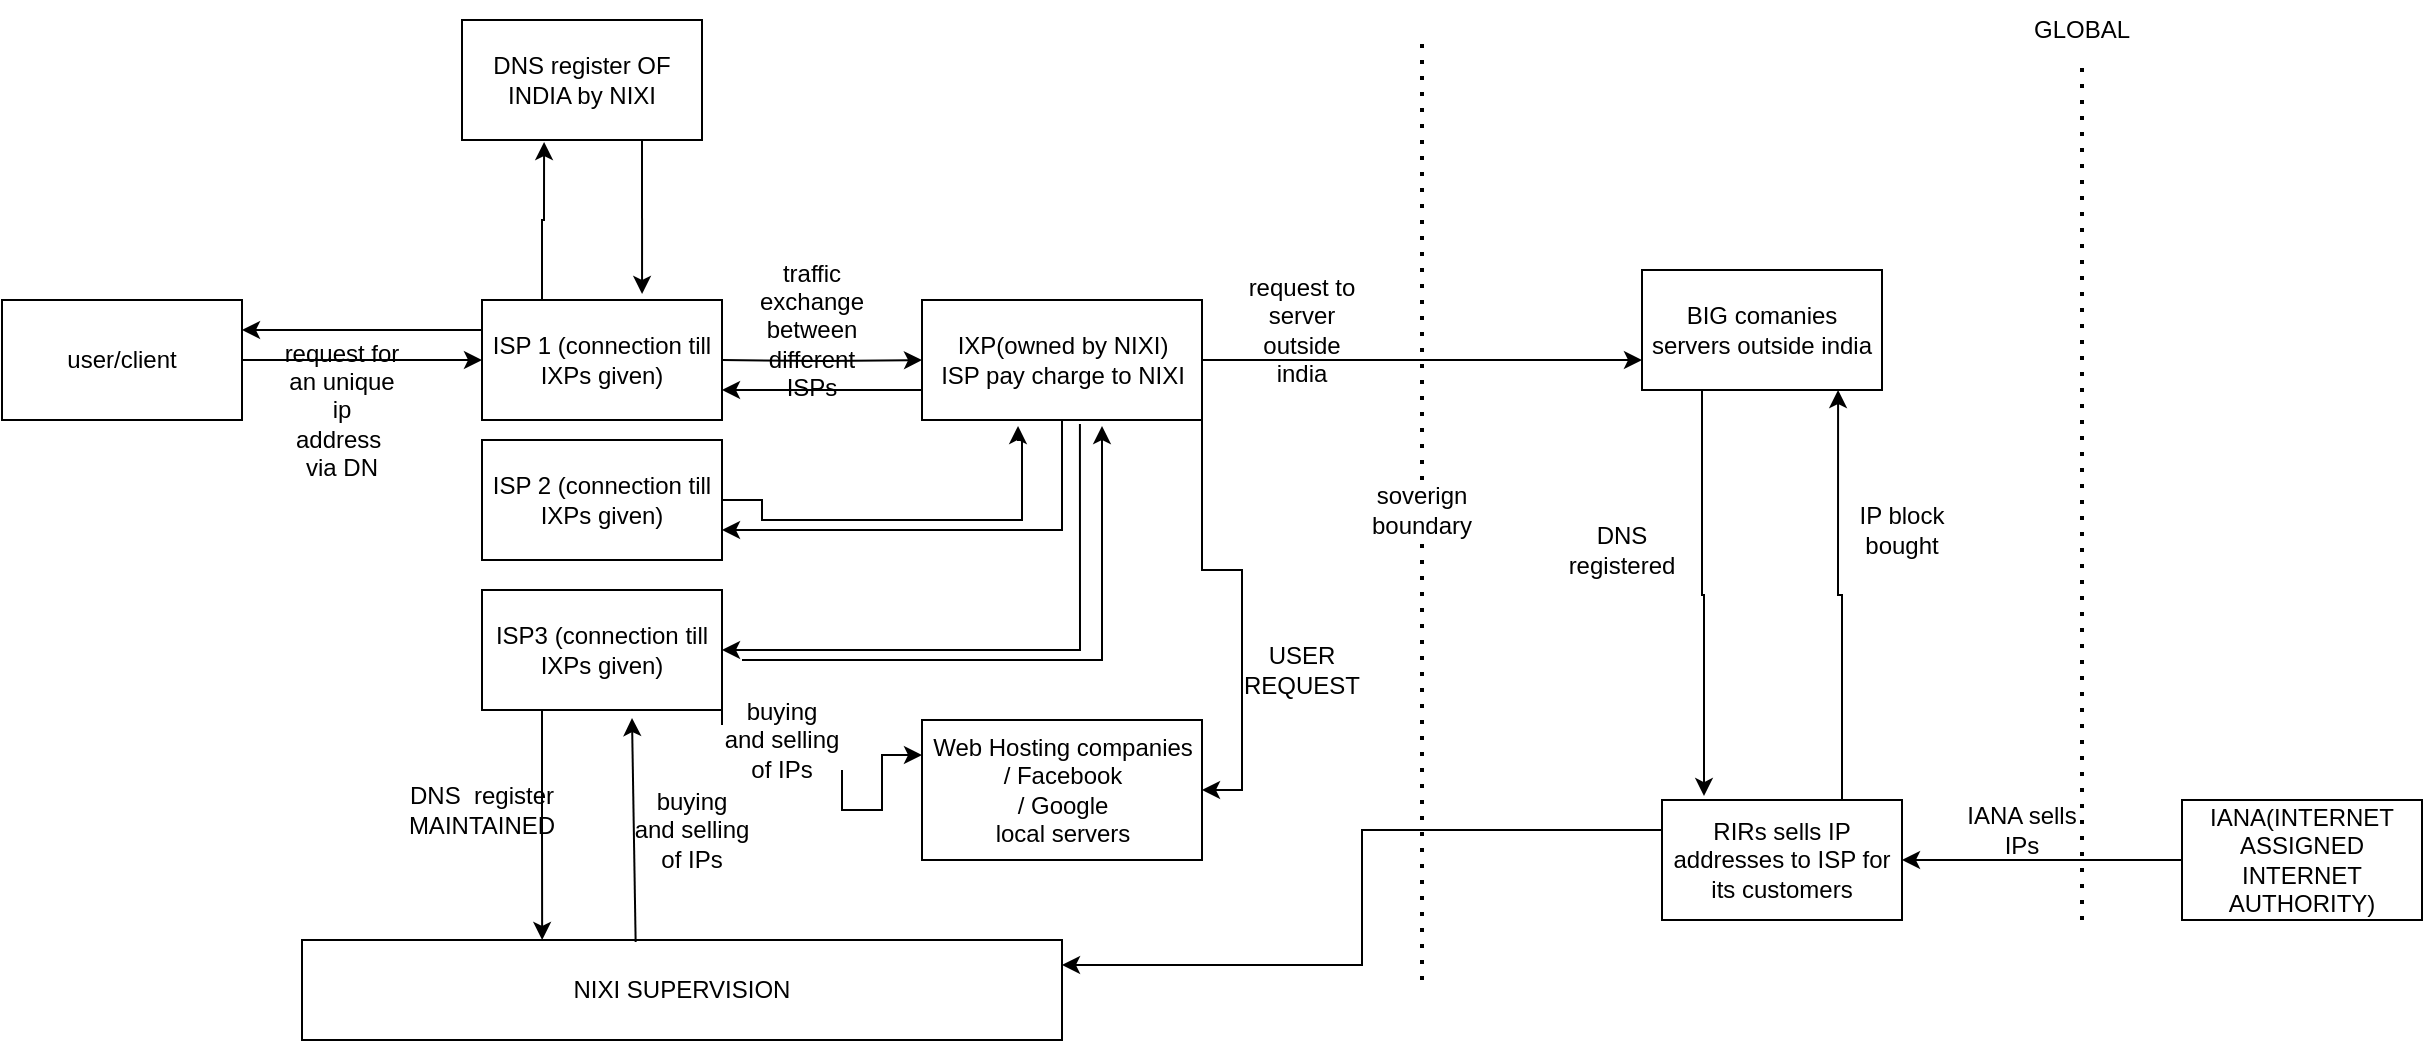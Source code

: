 <mxfile version="20.8.15" type="github"><diagram name="Page-1" id="tmMYGv_x5izK0lIlQylX"><mxGraphModel dx="1120" dy="486" grid="1" gridSize="10" guides="1" tooltips="1" connect="1" arrows="1" fold="1" page="1" pageScale="1" pageWidth="850" pageHeight="1100" math="0" shadow="0"><root><mxCell id="0"/><mxCell id="1" parent="0"/><mxCell id="sIdr6J5nF5l_6jg3ALN8-1" value="user/client" style="rounded=0;whiteSpace=wrap;html=1;" vertex="1" parent="1"><mxGeometry x="50" y="160" width="120" height="60" as="geometry"/></mxCell><mxCell id="sIdr6J5nF5l_6jg3ALN8-5" value="" style="endArrow=classic;html=1;rounded=0;exitX=1;exitY=0.5;exitDx=0;exitDy=0;" edge="1" parent="1" source="sIdr6J5nF5l_6jg3ALN8-1"><mxGeometry width="50" height="50" relative="1" as="geometry"><mxPoint x="210" y="190" as="sourcePoint"/><mxPoint x="290" y="190" as="targetPoint"/></mxGeometry></mxCell><mxCell id="sIdr6J5nF5l_6jg3ALN8-16" style="edgeStyle=orthogonalEdgeStyle;rounded=0;orthogonalLoop=1;jettySize=auto;html=1;entryX=0;entryY=0.5;entryDx=0;entryDy=0;" edge="1" parent="1" target="sIdr6J5nF5l_6jg3ALN8-13"><mxGeometry relative="1" as="geometry"><mxPoint x="410" y="190" as="sourcePoint"/></mxGeometry></mxCell><mxCell id="sIdr6J5nF5l_6jg3ALN8-40" style="edgeStyle=none;rounded=0;orthogonalLoop=1;jettySize=auto;html=1;exitX=0;exitY=0.25;exitDx=0;exitDy=0;entryX=1;entryY=0.25;entryDx=0;entryDy=0;" edge="1" parent="1" source="sIdr6J5nF5l_6jg3ALN8-6" target="sIdr6J5nF5l_6jg3ALN8-1"><mxGeometry relative="1" as="geometry"/></mxCell><mxCell id="sIdr6J5nF5l_6jg3ALN8-60" style="edgeStyle=orthogonalEdgeStyle;rounded=0;orthogonalLoop=1;jettySize=auto;html=1;exitX=0.25;exitY=0;exitDx=0;exitDy=0;entryX=0.342;entryY=1.017;entryDx=0;entryDy=0;entryPerimeter=0;" edge="1" parent="1" source="sIdr6J5nF5l_6jg3ALN8-6" target="sIdr6J5nF5l_6jg3ALN8-7"><mxGeometry relative="1" as="geometry"/></mxCell><mxCell id="sIdr6J5nF5l_6jg3ALN8-6" value="ISP 1 (connection till IXPs given)" style="rounded=0;whiteSpace=wrap;html=1;" vertex="1" parent="1"><mxGeometry x="290" y="160" width="120" height="60" as="geometry"/></mxCell><mxCell id="sIdr6J5nF5l_6jg3ALN8-61" style="edgeStyle=orthogonalEdgeStyle;rounded=0;orthogonalLoop=1;jettySize=auto;html=1;exitX=0.75;exitY=1;exitDx=0;exitDy=0;entryX=0.667;entryY=-0.05;entryDx=0;entryDy=0;entryPerimeter=0;" edge="1" parent="1" source="sIdr6J5nF5l_6jg3ALN8-7" target="sIdr6J5nF5l_6jg3ALN8-6"><mxGeometry relative="1" as="geometry"/></mxCell><mxCell id="sIdr6J5nF5l_6jg3ALN8-7" value="DNS register OF INDIA by NIXI" style="rounded=0;whiteSpace=wrap;html=1;" vertex="1" parent="1"><mxGeometry x="280" y="20" width="120" height="60" as="geometry"/></mxCell><mxCell id="sIdr6J5nF5l_6jg3ALN8-18" style="edgeStyle=orthogonalEdgeStyle;rounded=0;orthogonalLoop=1;jettySize=auto;html=1;exitX=0.5;exitY=1;exitDx=0;exitDy=0;entryX=1;entryY=0.75;entryDx=0;entryDy=0;" edge="1" parent="1" source="sIdr6J5nF5l_6jg3ALN8-13" target="sIdr6J5nF5l_6jg3ALN8-26"><mxGeometry relative="1" as="geometry"><mxPoint x="580" y="300" as="targetPoint"/></mxGeometry></mxCell><mxCell id="sIdr6J5nF5l_6jg3ALN8-32" style="edgeStyle=none;rounded=0;orthogonalLoop=1;jettySize=auto;html=1;entryX=0;entryY=0.75;entryDx=0;entryDy=0;" edge="1" parent="1" source="sIdr6J5nF5l_6jg3ALN8-13" target="sIdr6J5nF5l_6jg3ALN8-35"><mxGeometry relative="1" as="geometry"><mxPoint x="760" y="190" as="targetPoint"/></mxGeometry></mxCell><mxCell id="sIdr6J5nF5l_6jg3ALN8-67" style="edgeStyle=orthogonalEdgeStyle;rounded=0;orthogonalLoop=1;jettySize=auto;html=1;exitX=1;exitY=1;exitDx=0;exitDy=0;entryX=1;entryY=0.5;entryDx=0;entryDy=0;" edge="1" parent="1" source="sIdr6J5nF5l_6jg3ALN8-13" target="sIdr6J5nF5l_6jg3ALN8-19"><mxGeometry relative="1" as="geometry"/></mxCell><mxCell id="sIdr6J5nF5l_6jg3ALN8-13" value="IXP(owned by NIXI)&lt;br&gt;ISP pay charge to NIXI" style="html=1;" vertex="1" parent="1"><mxGeometry x="510" y="160" width="140" height="60" as="geometry"/></mxCell><mxCell id="sIdr6J5nF5l_6jg3ALN8-19" value="Web Hosting companies&lt;br&gt;/ Facebook&lt;br&gt;/ Google&lt;br&gt;local servers" style="html=1;" vertex="1" parent="1"><mxGeometry x="510" y="370" width="140" height="70" as="geometry"/></mxCell><mxCell id="sIdr6J5nF5l_6jg3ALN8-20" value="traffic exchange between different ISPs" style="text;html=1;strokeColor=none;fillColor=none;align=center;verticalAlign=middle;whiteSpace=wrap;rounded=0;" vertex="1" parent="1"><mxGeometry x="425" y="160" width="60" height="30" as="geometry"/></mxCell><mxCell id="sIdr6J5nF5l_6jg3ALN8-21" value="request for an unique ip address&amp;nbsp; via DN" style="text;html=1;strokeColor=none;fillColor=none;align=center;verticalAlign=middle;whiteSpace=wrap;rounded=0;" vertex="1" parent="1"><mxGeometry x="190" y="200" width="60" height="30" as="geometry"/></mxCell><mxCell id="sIdr6J5nF5l_6jg3ALN8-24" style="edgeStyle=orthogonalEdgeStyle;rounded=0;orthogonalLoop=1;jettySize=auto;html=1;exitX=0;exitY=0.75;exitDx=0;exitDy=0;entryX=1;entryY=0.75;entryDx=0;entryDy=0;" edge="1" parent="1" source="sIdr6J5nF5l_6jg3ALN8-13" target="sIdr6J5nF5l_6jg3ALN8-6"><mxGeometry relative="1" as="geometry"><mxPoint x="590" y="310" as="targetPoint"/><mxPoint x="590" y="230" as="sourcePoint"/></mxGeometry></mxCell><mxCell id="sIdr6J5nF5l_6jg3ALN8-69" style="edgeStyle=orthogonalEdgeStyle;rounded=0;orthogonalLoop=1;jettySize=auto;html=1;exitX=1;exitY=1;exitDx=0;exitDy=0;entryX=0;entryY=0.25;entryDx=0;entryDy=0;startArrow=none;" edge="1" parent="1" source="sIdr6J5nF5l_6jg3ALN8-70" target="sIdr6J5nF5l_6jg3ALN8-19"><mxGeometry relative="1" as="geometry"><mxPoint x="480" y="400" as="targetPoint"/></mxGeometry></mxCell><mxCell id="sIdr6J5nF5l_6jg3ALN8-73" style="edgeStyle=orthogonalEdgeStyle;rounded=0;orthogonalLoop=1;jettySize=auto;html=1;exitX=0.25;exitY=1;exitDx=0;exitDy=0;entryX=0.316;entryY=0;entryDx=0;entryDy=0;entryPerimeter=0;" edge="1" parent="1" source="sIdr6J5nF5l_6jg3ALN8-25" target="sIdr6J5nF5l_6jg3ALN8-62"><mxGeometry relative="1" as="geometry"/></mxCell><mxCell id="sIdr6J5nF5l_6jg3ALN8-25" value="ISP3 (connection till IXPs given)" style="rounded=0;whiteSpace=wrap;html=1;" vertex="1" parent="1"><mxGeometry x="290" y="305" width="120" height="60" as="geometry"/></mxCell><mxCell id="sIdr6J5nF5l_6jg3ALN8-26" value="ISP 2 (connection till IXPs given)" style="rounded=0;whiteSpace=wrap;html=1;" vertex="1" parent="1"><mxGeometry x="290" y="230" width="120" height="60" as="geometry"/></mxCell><mxCell id="sIdr6J5nF5l_6jg3ALN8-27" style="edgeStyle=orthogonalEdgeStyle;rounded=0;orthogonalLoop=1;jettySize=auto;html=1;exitX=0.564;exitY=1.033;exitDx=0;exitDy=0;entryX=1;entryY=0.5;entryDx=0;entryDy=0;exitPerimeter=0;" edge="1" parent="1" source="sIdr6J5nF5l_6jg3ALN8-13" target="sIdr6J5nF5l_6jg3ALN8-25"><mxGeometry relative="1" as="geometry"><mxPoint x="420" y="285" as="targetPoint"/><mxPoint x="590" y="230" as="sourcePoint"/><Array as="points"><mxPoint x="589" y="335"/></Array></mxGeometry></mxCell><mxCell id="sIdr6J5nF5l_6jg3ALN8-30" style="edgeStyle=orthogonalEdgeStyle;rounded=0;orthogonalLoop=1;jettySize=auto;html=1;exitX=1;exitY=0.5;exitDx=0;exitDy=0;entryX=0.343;entryY=1.05;entryDx=0;entryDy=0;entryPerimeter=0;" edge="1" parent="1" source="sIdr6J5nF5l_6jg3ALN8-26" target="sIdr6J5nF5l_6jg3ALN8-13"><mxGeometry relative="1" as="geometry"><mxPoint x="430" y="210" as="sourcePoint"/><mxPoint x="560" y="230" as="targetPoint"/><Array as="points"><mxPoint x="430" y="260"/><mxPoint x="430" y="270"/><mxPoint x="560" y="270"/><mxPoint x="560" y="230"/><mxPoint x="558" y="230"/></Array></mxGeometry></mxCell><mxCell id="sIdr6J5nF5l_6jg3ALN8-31" style="edgeStyle=orthogonalEdgeStyle;rounded=0;orthogonalLoop=1;jettySize=auto;html=1;entryX=0.636;entryY=1.05;entryDx=0;entryDy=0;entryPerimeter=0;" edge="1" parent="1" target="sIdr6J5nF5l_6jg3ALN8-13"><mxGeometry relative="1" as="geometry"><mxPoint x="420" y="340" as="sourcePoint"/><mxPoint x="600" y="230" as="targetPoint"/><Array as="points"><mxPoint x="600" y="340"/></Array></mxGeometry></mxCell><mxCell id="sIdr6J5nF5l_6jg3ALN8-34" value="request to server outside india" style="text;html=1;strokeColor=none;fillColor=none;align=center;verticalAlign=middle;whiteSpace=wrap;rounded=0;" vertex="1" parent="1"><mxGeometry x="670" y="160" width="60" height="30" as="geometry"/></mxCell><mxCell id="sIdr6J5nF5l_6jg3ALN8-46" style="edgeStyle=orthogonalEdgeStyle;rounded=0;orthogonalLoop=1;jettySize=auto;html=1;exitX=0.25;exitY=1;exitDx=0;exitDy=0;entryX=0.175;entryY=-0.033;entryDx=0;entryDy=0;entryPerimeter=0;" edge="1" parent="1" source="sIdr6J5nF5l_6jg3ALN8-35" target="sIdr6J5nF5l_6jg3ALN8-36"><mxGeometry relative="1" as="geometry"/></mxCell><mxCell id="sIdr6J5nF5l_6jg3ALN8-35" value="BIG comanies servers outside india" style="rounded=0;whiteSpace=wrap;html=1;" vertex="1" parent="1"><mxGeometry x="870" y="145" width="120" height="60" as="geometry"/></mxCell><mxCell id="sIdr6J5nF5l_6jg3ALN8-37" style="edgeStyle=orthogonalEdgeStyle;rounded=0;orthogonalLoop=1;jettySize=auto;html=1;exitX=0;exitY=0.25;exitDx=0;exitDy=0;entryX=1;entryY=0.25;entryDx=0;entryDy=0;" edge="1" parent="1" source="sIdr6J5nF5l_6jg3ALN8-36" target="sIdr6J5nF5l_6jg3ALN8-62"><mxGeometry relative="1" as="geometry"/></mxCell><mxCell id="sIdr6J5nF5l_6jg3ALN8-47" style="edgeStyle=orthogonalEdgeStyle;rounded=0;orthogonalLoop=1;jettySize=auto;html=1;exitX=0.75;exitY=0;exitDx=0;exitDy=0;entryX=0.817;entryY=1;entryDx=0;entryDy=0;entryPerimeter=0;" edge="1" parent="1" source="sIdr6J5nF5l_6jg3ALN8-36" target="sIdr6J5nF5l_6jg3ALN8-35"><mxGeometry relative="1" as="geometry"/></mxCell><mxCell id="sIdr6J5nF5l_6jg3ALN8-36" value="RIRs sells IP addresses to ISP for its customers" style="rounded=0;whiteSpace=wrap;html=1;" vertex="1" parent="1"><mxGeometry x="880" y="410" width="120" height="60" as="geometry"/></mxCell><mxCell id="sIdr6J5nF5l_6jg3ALN8-41" value="" style="endArrow=none;dashed=1;html=1;dashPattern=1 3;strokeWidth=2;rounded=0;startArrow=none;" edge="1" parent="1" source="sIdr6J5nF5l_6jg3ALN8-22"><mxGeometry width="50" height="50" relative="1" as="geometry"><mxPoint x="760" y="500" as="sourcePoint"/><mxPoint x="760" y="30" as="targetPoint"/></mxGeometry></mxCell><mxCell id="sIdr6J5nF5l_6jg3ALN8-48" value="IP block bought" style="text;html=1;strokeColor=none;fillColor=none;align=center;verticalAlign=middle;whiteSpace=wrap;rounded=0;" vertex="1" parent="1"><mxGeometry x="970" y="260" width="60" height="30" as="geometry"/></mxCell><mxCell id="sIdr6J5nF5l_6jg3ALN8-49" value="DNS registered" style="text;html=1;strokeColor=none;fillColor=none;align=center;verticalAlign=middle;whiteSpace=wrap;rounded=0;" vertex="1" parent="1"><mxGeometry x="830" y="270" width="60" height="30" as="geometry"/></mxCell><mxCell id="sIdr6J5nF5l_6jg3ALN8-52" value="buying and selling of IPs" style="text;html=1;strokeColor=none;fillColor=none;align=center;verticalAlign=middle;whiteSpace=wrap;rounded=0;" vertex="1" parent="1"><mxGeometry x="365" y="410" width="60" height="30" as="geometry"/></mxCell><mxCell id="sIdr6J5nF5l_6jg3ALN8-54" style="edgeStyle=orthogonalEdgeStyle;rounded=0;orthogonalLoop=1;jettySize=auto;html=1;entryX=1;entryY=0.5;entryDx=0;entryDy=0;" edge="1" parent="1" source="sIdr6J5nF5l_6jg3ALN8-53" target="sIdr6J5nF5l_6jg3ALN8-36"><mxGeometry relative="1" as="geometry"/></mxCell><mxCell id="sIdr6J5nF5l_6jg3ALN8-53" value="IANA(INTERNET ASSIGNED INTERNET AUTHORITY)" style="rounded=0;whiteSpace=wrap;html=1;" vertex="1" parent="1"><mxGeometry x="1140" y="410" width="120" height="60" as="geometry"/></mxCell><mxCell id="sIdr6J5nF5l_6jg3ALN8-55" value="IANA sells IPs" style="text;html=1;strokeColor=none;fillColor=none;align=center;verticalAlign=middle;whiteSpace=wrap;rounded=0;" vertex="1" parent="1"><mxGeometry x="1030" y="410" width="60" height="30" as="geometry"/></mxCell><mxCell id="sIdr6J5nF5l_6jg3ALN8-56" value="" style="endArrow=none;dashed=1;html=1;dashPattern=1 3;strokeWidth=2;rounded=0;" edge="1" parent="1" target="sIdr6J5nF5l_6jg3ALN8-57"><mxGeometry width="50" height="50" relative="1" as="geometry"><mxPoint x="1090" y="470" as="sourcePoint"/><mxPoint x="1090" y="40" as="targetPoint"/></mxGeometry></mxCell><mxCell id="sIdr6J5nF5l_6jg3ALN8-57" value="GLOBAL" style="text;html=1;strokeColor=none;fillColor=none;align=center;verticalAlign=middle;whiteSpace=wrap;rounded=0;" vertex="1" parent="1"><mxGeometry x="1060" y="10" width="60" height="30" as="geometry"/></mxCell><mxCell id="sIdr6J5nF5l_6jg3ALN8-62" value="NIXI SUPERVISION" style="rounded=0;whiteSpace=wrap;html=1;" vertex="1" parent="1"><mxGeometry x="200" y="480" width="380" height="50" as="geometry"/></mxCell><mxCell id="sIdr6J5nF5l_6jg3ALN8-64" value="" style="endArrow=classic;html=1;rounded=0;entryX=0.625;entryY=1.067;entryDx=0;entryDy=0;entryPerimeter=0;exitX=0.439;exitY=0.02;exitDx=0;exitDy=0;exitPerimeter=0;" edge="1" parent="1" source="sIdr6J5nF5l_6jg3ALN8-62" target="sIdr6J5nF5l_6jg3ALN8-25"><mxGeometry width="50" height="50" relative="1" as="geometry"><mxPoint x="580" y="320" as="sourcePoint"/><mxPoint x="630" y="270" as="targetPoint"/></mxGeometry></mxCell><mxCell id="sIdr6J5nF5l_6jg3ALN8-71" value="" style="edgeStyle=orthogonalEdgeStyle;rounded=0;orthogonalLoop=1;jettySize=auto;html=1;exitX=1;exitY=1;exitDx=0;exitDy=0;entryX=0;entryY=0.25;entryDx=0;entryDy=0;endArrow=none;" edge="1" parent="1" source="sIdr6J5nF5l_6jg3ALN8-25" target="sIdr6J5nF5l_6jg3ALN8-70"><mxGeometry relative="1" as="geometry"><mxPoint x="500" y="387.5" as="targetPoint"/><mxPoint x="410" y="365" as="sourcePoint"/></mxGeometry></mxCell><mxCell id="sIdr6J5nF5l_6jg3ALN8-70" value="buying and selling of IPs" style="text;html=1;strokeColor=none;fillColor=none;align=center;verticalAlign=middle;whiteSpace=wrap;rounded=0;" vertex="1" parent="1"><mxGeometry x="410" y="365" width="60" height="30" as="geometry"/></mxCell><mxCell id="sIdr6J5nF5l_6jg3ALN8-74" value="DNS&amp;nbsp; register MAINTAINED" style="text;html=1;strokeColor=none;fillColor=none;align=center;verticalAlign=middle;whiteSpace=wrap;rounded=0;" vertex="1" parent="1"><mxGeometry x="260" y="400" width="60" height="30" as="geometry"/></mxCell><mxCell id="sIdr6J5nF5l_6jg3ALN8-75" value="USER REQUEST" style="text;html=1;strokeColor=none;fillColor=none;align=center;verticalAlign=middle;whiteSpace=wrap;rounded=0;" vertex="1" parent="1"><mxGeometry x="670" y="330" width="60" height="30" as="geometry"/></mxCell><mxCell id="sIdr6J5nF5l_6jg3ALN8-76" value="" style="endArrow=none;dashed=1;html=1;dashPattern=1 3;strokeWidth=2;rounded=0;" edge="1" parent="1" target="sIdr6J5nF5l_6jg3ALN8-22"><mxGeometry width="50" height="50" relative="1" as="geometry"><mxPoint x="760" y="500" as="sourcePoint"/><mxPoint x="760" y="30" as="targetPoint"/></mxGeometry></mxCell><mxCell id="sIdr6J5nF5l_6jg3ALN8-22" value="soverign boundary" style="text;html=1;strokeColor=none;fillColor=none;align=center;verticalAlign=middle;whiteSpace=wrap;rounded=0;" vertex="1" parent="1"><mxGeometry x="730" y="250" width="60" height="30" as="geometry"/></mxCell></root></mxGraphModel></diagram></mxfile>